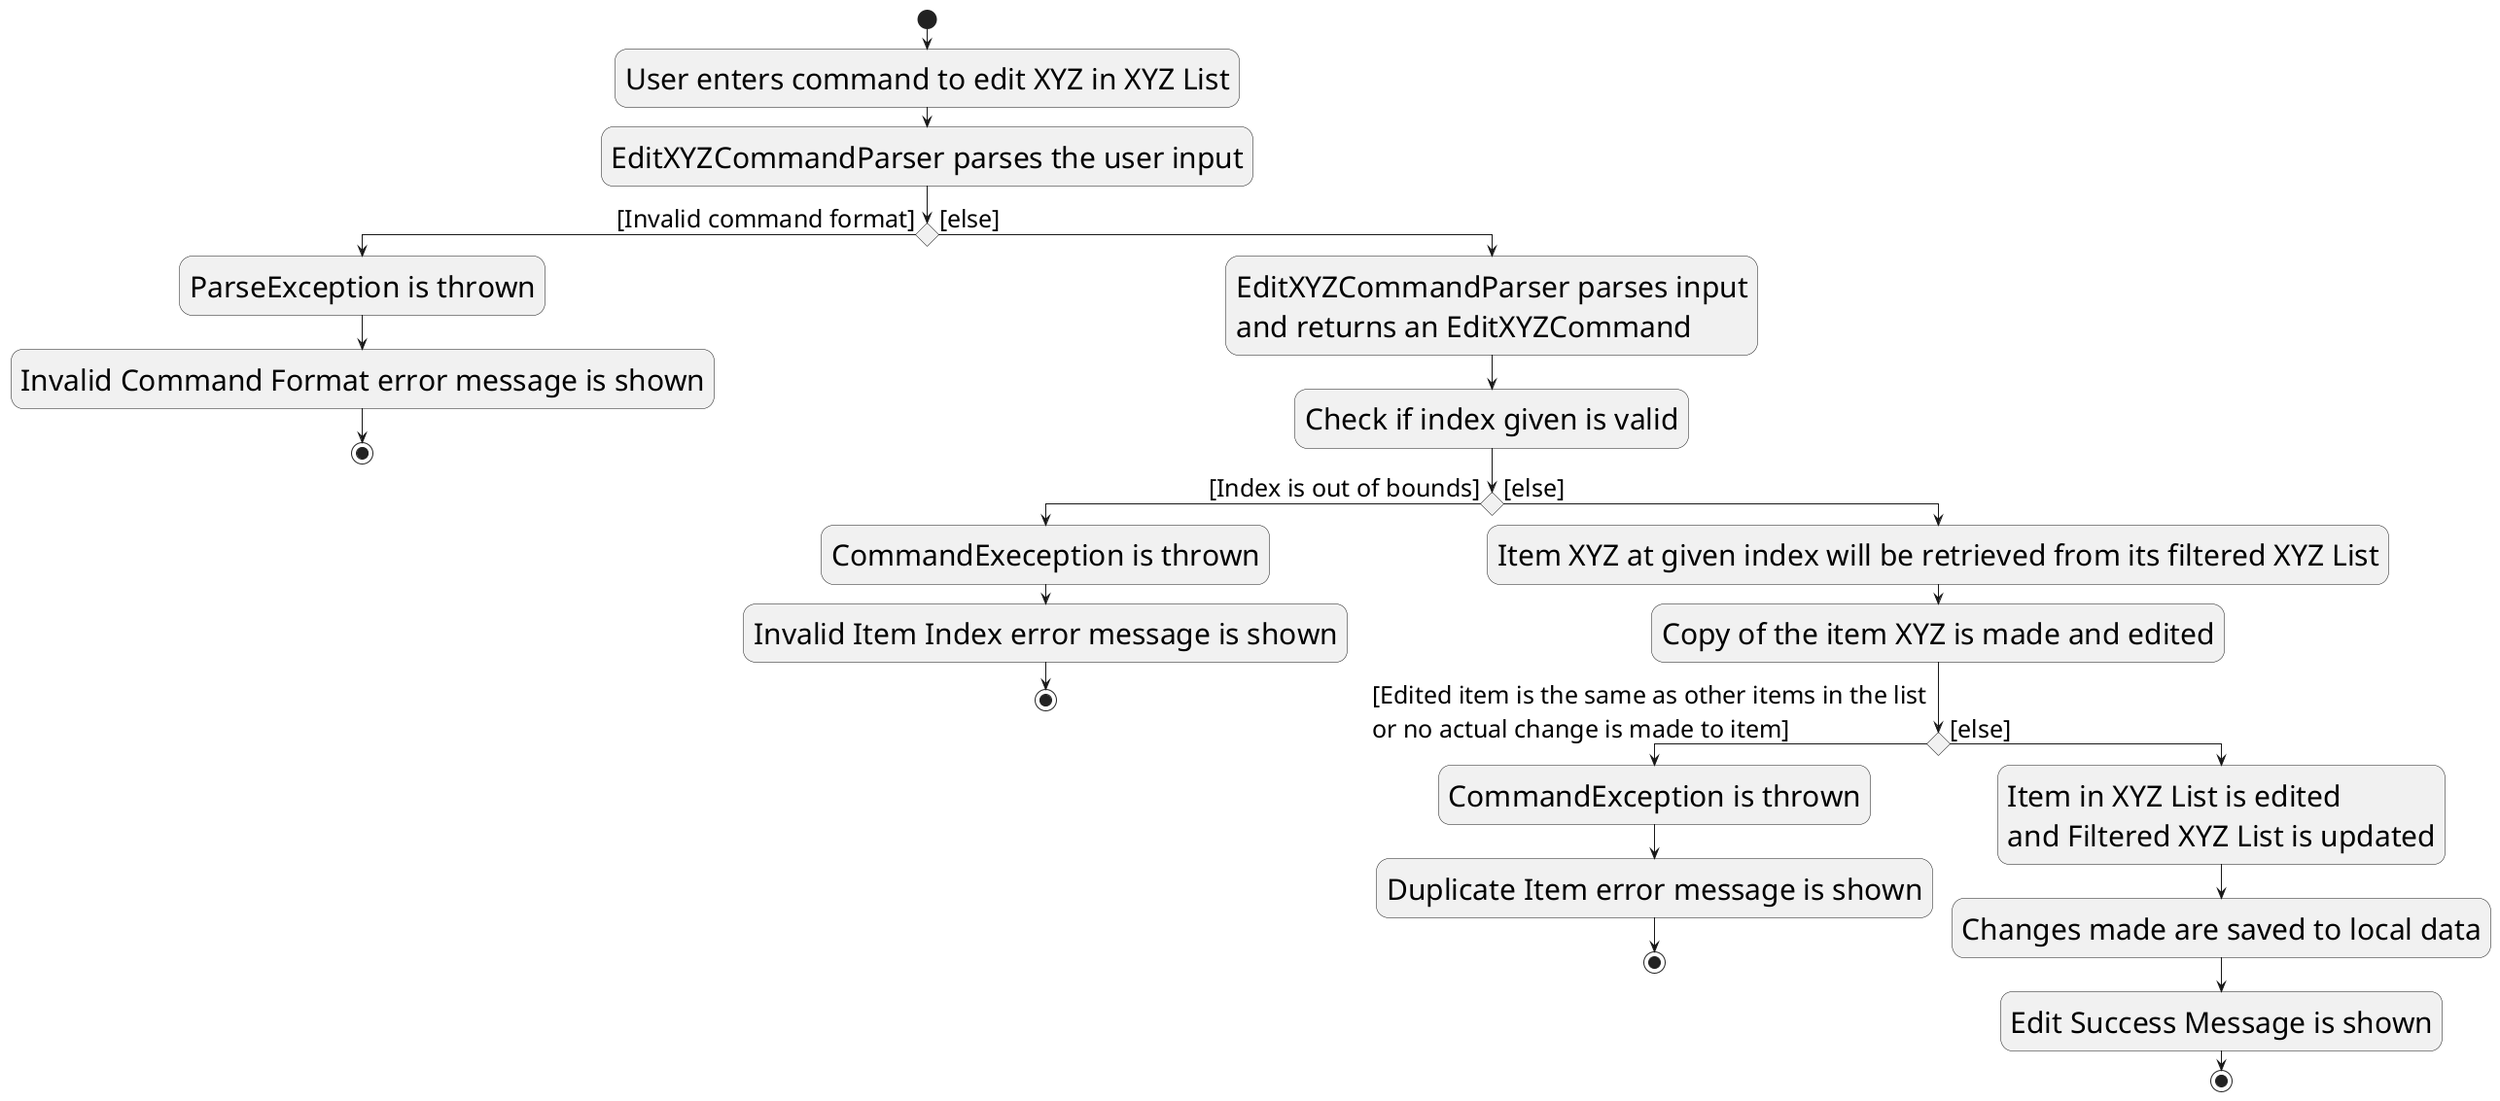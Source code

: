 @startuml
skinparam activityFontSize 30
skinparam activityArrowFontSize 25

start
:User enters command to edit XYZ in XYZ List;
:EditXYZCommandParser parses the user input;
if () then ([Invalid command format])
  :ParseException is thrown;
  :Invalid Command Format error message is shown;
  stop
else ([else])
:EditXYZCommandParser parses input
and returns an EditXYZCommand;
:Check if index given is valid;

if () then ([Index is out of bounds])
    :CommandExeception is thrown;
    :Invalid Item Index error message is shown;
    stop
else ([else])
:Item XYZ at given index will be retrieved from its filtered XYZ List;
:Copy of the item XYZ is made and edited;

if () then ([Edited item is the same as other items in the list
or no actual change is made to item])
:CommandException is thrown;
:Duplicate Item error message is shown;
stop

else ([else])
:Item in XYZ List is edited
and Filtered XYZ List is updated;
:Changes made are saved to local data;
:Edit Success Message is shown;
stop

@enduml
